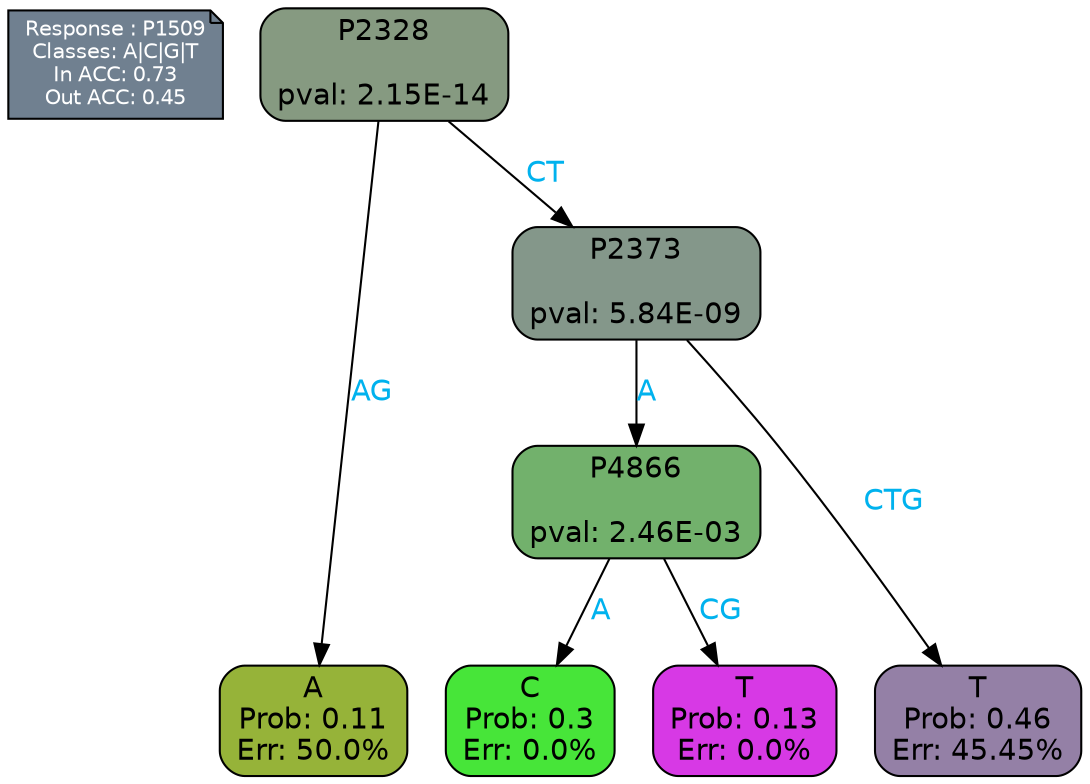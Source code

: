 digraph Tree {
node [shape=box, style="filled, rounded", color="black", fontname=helvetica] ;
graph [ranksep=equally, splines=polylines, bgcolor=transparent, dpi=600] ;
edge [fontname=helvetica] ;
LEGEND [label="Response : P1509
Classes: A|C|G|T
In ACC: 0.73
Out ACC: 0.45
",shape=note,align=left,style=filled,fillcolor="slategray",fontcolor="white",fontsize=10];1 [label="P2328

pval: 2.15E-14", fillcolor="#869a81"] ;
2 [label="A
Prob: 0.11
Err: 50.0%", fillcolor="#96b339"] ;
3 [label="P2373

pval: 5.84E-09", fillcolor="#84978a"] ;
4 [label="P4866

pval: 2.46E-03", fillcolor="#72b16c"] ;
5 [label="C
Prob: 0.3
Err: 0.0%", fillcolor="#47e539"] ;
6 [label="T
Prob: 0.13
Err: 0.0%", fillcolor="#d739e5"] ;
7 [label="T
Prob: 0.46
Err: 45.45%", fillcolor="#9480a6"] ;
1 -> 2 [label="AG",fontcolor=deepskyblue2] ;
1 -> 3 [label="CT",fontcolor=deepskyblue2] ;
3 -> 4 [label="A",fontcolor=deepskyblue2] ;
3 -> 7 [label="CTG",fontcolor=deepskyblue2] ;
4 -> 5 [label="A",fontcolor=deepskyblue2] ;
4 -> 6 [label="CG",fontcolor=deepskyblue2] ;
{rank = same; 2;5;6;7;}{rank = same; LEGEND;1;}}